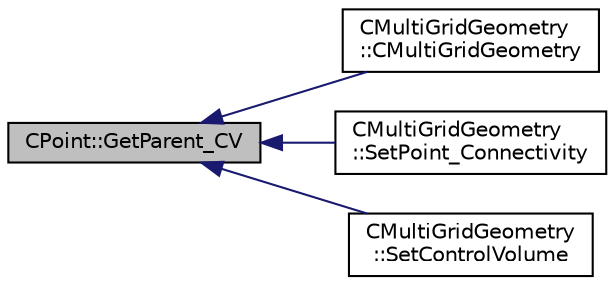 digraph "CPoint::GetParent_CV"
{
  edge [fontname="Helvetica",fontsize="10",labelfontname="Helvetica",labelfontsize="10"];
  node [fontname="Helvetica",fontsize="10",shape=record];
  rankdir="LR";
  Node1514 [label="CPoint::GetParent_CV",height=0.2,width=0.4,color="black", fillcolor="grey75", style="filled", fontcolor="black"];
  Node1514 -> Node1515 [dir="back",color="midnightblue",fontsize="10",style="solid",fontname="Helvetica"];
  Node1515 [label="CMultiGridGeometry\l::CMultiGridGeometry",height=0.2,width=0.4,color="black", fillcolor="white", style="filled",URL="$class_c_multi_grid_geometry.html#aa56934c8f8531c82b306a47b4de9685f",tooltip="Constructor of the class. "];
  Node1514 -> Node1516 [dir="back",color="midnightblue",fontsize="10",style="solid",fontname="Helvetica"];
  Node1516 [label="CMultiGridGeometry\l::SetPoint_Connectivity",height=0.2,width=0.4,color="black", fillcolor="white", style="filled",URL="$class_c_multi_grid_geometry.html#a7475c11a55313b9c13abe8559f87e540",tooltip="Set points which surround a point. "];
  Node1514 -> Node1517 [dir="back",color="midnightblue",fontsize="10",style="solid",fontname="Helvetica"];
  Node1517 [label="CMultiGridGeometry\l::SetControlVolume",height=0.2,width=0.4,color="black", fillcolor="white", style="filled",URL="$class_c_multi_grid_geometry.html#a10826a3f97e1bb114d55f994f86ad3bf",tooltip="Set the edge structure of the agglomerated control volume. "];
}
